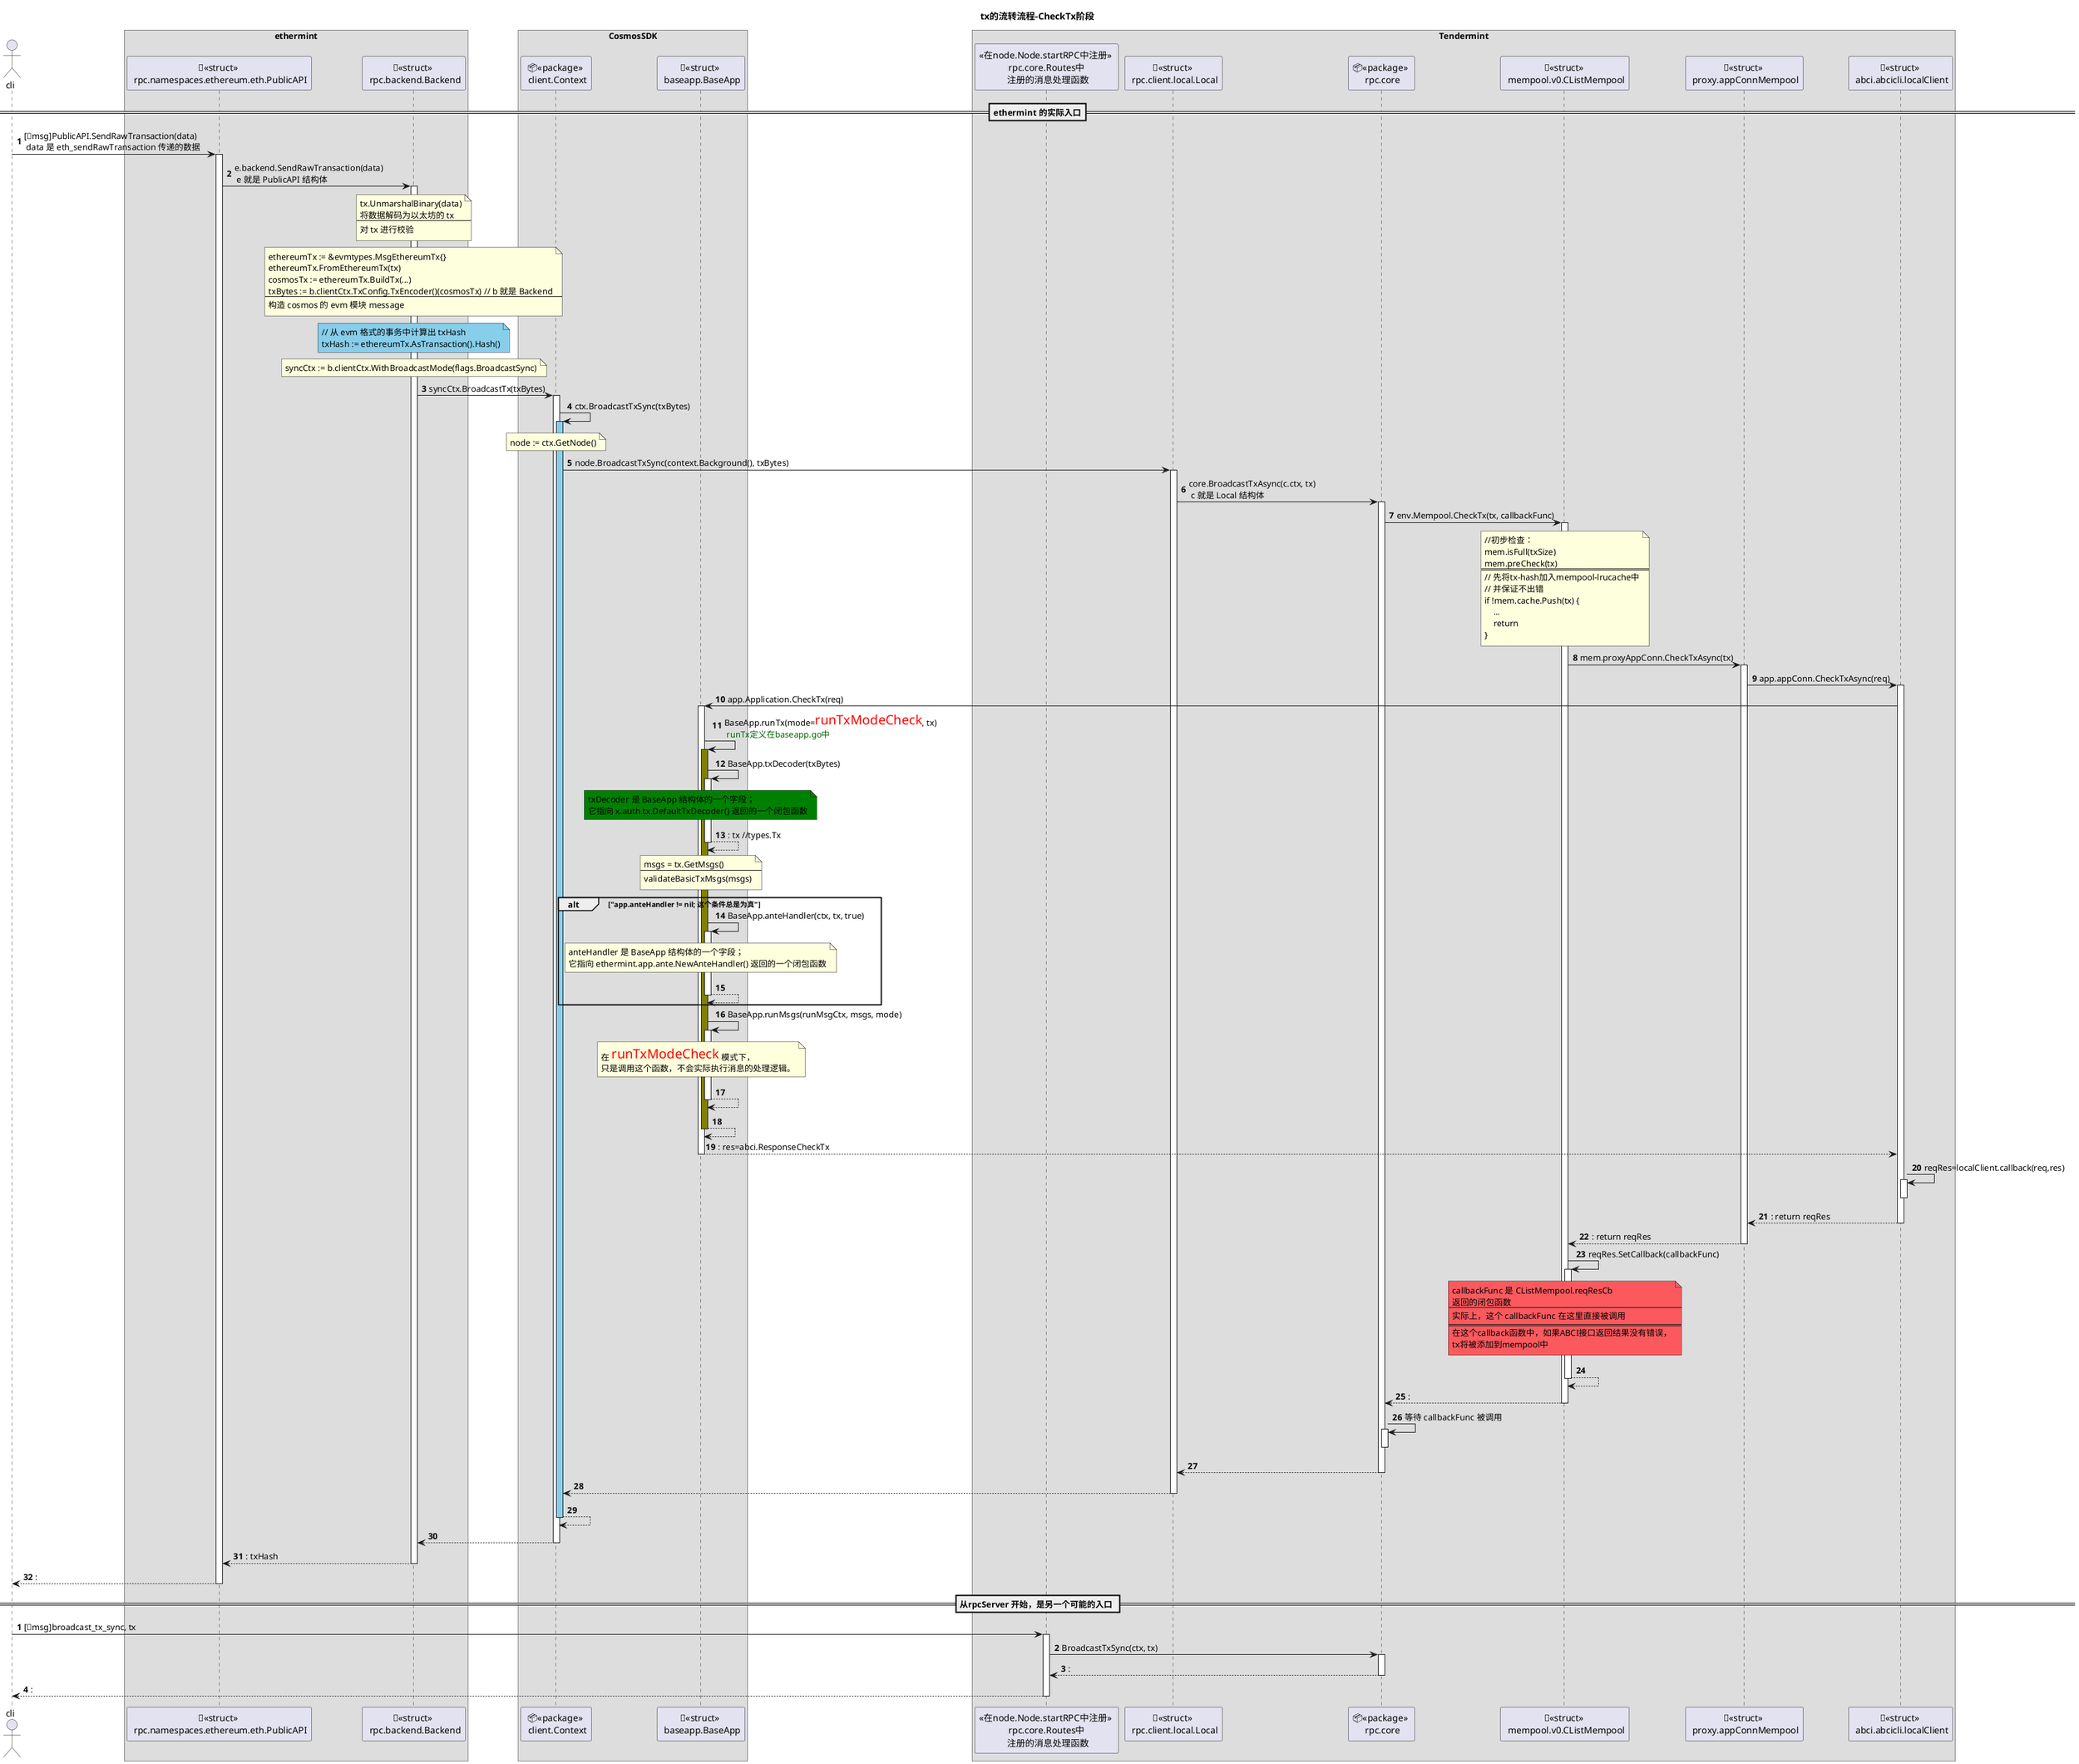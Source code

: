 @startuml 1.tx的流转流程-1
    title
        tx的流转流程-CheckTx阶段
    end title
    
    
    actor cli

    box ethermint
        participant PublicAPI as "🚧<<struct>> \n rpc.namespaces.ethereum.eth.PublicAPI"
        participant rpcBackend as "🚧<<struct>> \n rpc.backend.Backend"
    end box

    box CosmosSDK
        participant clientContext as "📦️<<package>> \n client.Context"
        participant baseapp as "🚧<<struct>> \n baseapp.BaseApp"
    end box

    box Tendermint
        participant rpcServer as "<<在node.Node.startRPC中注册>> \n rpc.core.Routes中 \n 注册的消息处理函数"


        participant rpcClientLocal as "🚧<<struct>> \n rpc.client.local.Local"
        participant rpcCore as "📦️<<package>> \n rpc.core"

        participant CListMempool as "🚧<<struct>> \n mempool.v0.CListMempool"
        participant appConnMempool as "🚧<<struct>> \n proxy.appConnMempool"
        participant localClient as "🚧<<struct>> \n abci.abcicli.localClient"
    end box

    autonumber
    autoactivate on

    ==ethermint 的实际入口==

    
    cli -> PublicAPI : [📨msg]PublicAPI.SendRawTransaction(data) \
    \n data 是 eth_sendRawTransaction 传递的数据
        PublicAPI -> rpcBackend : e.backend.SendRawTransaction(data) \
        \n e 就是 PublicAPI 结构体 
        
            note over rpcBackend
                tx.UnmarshalBinary(data)
                将数据解码为以太坊的 tx
                ----
                对 tx 进行校验
            end note
            note over rpcBackend
                ethereumTx := &evmtypes.MsgEthereumTx{}
                ethereumTx.FromEthereumTx(tx)
                cosmosTx := ethereumTx.BuildTx(...)
                txBytes := b.clientCtx.TxConfig.TxEncoder()(cosmosTx) // b 就是 Backend
                ----
                构造 cosmos 的 evm 模块 message
            end note 
            note over rpcBackend #SkyBlue
                // 从 evm 格式的事务中计算出 txHash
                txHash := ethereumTx.AsTransaction().Hash()
            end note

            note over rpcBackend
                syncCtx := b.clientCtx.WithBroadcastMode(flags.BroadcastSync)
            end note 

            rpcBackend -> clientContext : syncCtx.BroadcastTx(txBytes) 
                clientContext -> clientContext #SkyBlue : ctx.BroadcastTxSync(txBytes)
                    note over clientContext
                        node := ctx.GetNode()
                    end note 
                    clientContext -> rpcClientLocal : node.BroadcastTxSync(context.Background(), txBytes) 
                        rpcClientLocal -> rpcCore : core.BroadcastTxAsync(c.ctx, tx) \
                        \n c 就是 Local 结构体

                            rpcCore -> CListMempool : env.Mempool.CheckTx(tx, callbackFunc)
                                note over CListMempool
                                    //初步检查：
                                    mem.isFull(txSize)
                                    mem.preCheck(tx)
                                    ====
                                    // 先将tx-hash加入mempool-lrucache中
                                    // 并保证不出错
                                    if !mem.cache.Push(tx) {
                                        ...
                                        return 
                                    }
                                end note

                                CListMempool -> appConnMempool : mem.proxyAppConn.CheckTxAsync(tx)

                                    appConnMempool -> localClient : app.appConn.CheckTxAsync(req)
                                        localClient -> baseapp : app.Application.CheckTx(req)
                                            baseapp -> baseapp #Olive: BaseApp.runTx(mode=<size:20><color:red>runTxModeCheck</color></size>, tx) \
                                            \n <color:DarkGreen>runTx定义在baseapp.go中</color>
                                                baseapp -> baseapp : BaseApp.txDecoder(txBytes)
                                                    note over baseapp #Green
                                                        txDecoder 是 BaseApp 结构体的一个字段；
                                                        它指向 x.auth.tx.DefaultTxDecoder() 返回的一个闭包函数
                                                    end note
                                                return : tx //types.Tx 

                                                note over baseapp
                                                    msgs = tx.GetMsgs()
                                                    ----
                                                    validateBasicTxMsgs(msgs)
                                                end note 

                                                alt "app.anteHandler != nil; 这个条件总是为真" 
                                                    baseapp -> baseapp : BaseApp.anteHandler(ctx, tx, true)
                                                        note over baseapp
                                                            anteHandler 是 BaseApp 结构体的一个字段；
                                                            它指向 ethermint.app.ante.NewAnteHandler() 返回的一个闭包函数
                                                        end note
                                                    return
                                                end
                                                
                                                baseapp -> baseapp : BaseApp.runMsgs(runMsgCtx, msgs, mode)
                                                    note over baseapp
                                                        在 <size:20><color:red>runTxModeCheck</color></size> 模式下，
                                                        只是调用这个函数，不会实际执行消息的处理逻辑。
                                                    end note 
                                                return
                                            return 
                                        return : res=abci.ResponseCheckTx

                                        localClient -> localClient : reqRes=localClient.callback(req,res)
                                        deactivate
                                    return : return reqRes
                                return : return reqRes

                                CListMempool -> CListMempool : reqRes.SetCallback(callbackFunc)
                                note over CListMempool #FB595D
                                    callbackFunc 是 CListMempool.reqResCb 
                                    返回的闭包函数
                                    ----
                                    实际上，这个 callbackFunc 在这里直接被调用
                                    ====
                                    在这个callback函数中，如果ABCI接口返回结果没有错误，
                                    tx将被添加到mempool中
                                end note
                                return
                            return :

            rpcCore -> rpcCore : 等待 callbackFunc 被调用
            deactivate

                        return
                    return
                return
            return
        return : txHash
    return :

    == 从rpcServer 开始，是另一个可能的入口 ==
    autonumber

    cli -> rpcServer : [📨msg]broadcast_tx_sync, tx
        rpcServer -> rpcCore : BroadcastTxSync(ctx, tx)
        return :
    return :


@enduml

@startuml 2.tx的流转流程-2
    title
        tx的流转流程-DeliverTx阶段
    end title

    box Tendermint
        participant ConsensusState as "🚧<<struct>> \n consensus.State"
        participant csVote as "🚧<<struct>> \n consensus.types.HeightVoteSet"
        participant WAL as "🚧<<struct>> \n consensus.BaseWAL"
        participant EventBus as "🚧<<struct>> \n types.EventBus"
        participant eventSwitch as "🚧<<struct>> \n libs.events.eventSwitch"
        participant BlockExecutor as "🚧<<struct>> \n state.BlockExecutor"
        participant state as "📦️<<package>> \n state"
        participant dbStore as "🚧<<struct>> \n state.dbStore"
        participant BlockStore as "🚧<<struct>> \n store.BlockStore"

        participant CListMempool as "🚧<<struct>> \n mempool.v0.CListMempool"

        participant appConnConsensus as "🚧<<struct>> \n proxy.appConnConsensus"
        participant localClient as "🚧<<struct>> \n abci.abcicli.localClient"
    end box

    box CosmosSDK
        participant clientContext as "📦️<<package>> \n client.Context"
        participant baseapp as "🚧<<struct>> \n baseapp.BaseApp"

        participant ModuleManager as "🚧<<struct>> \n types.module.Manager"

        participant CacheMultiStore as "🚧<<struct>> \n store.cachemulti.Store"
        participant RootMultiStore as "🚧<<struct>> \n store.rootmulti.Store"
    end box

    box ethermint
        participant EthermintApp as "🚧<<struct>> \n app.EthermintApp"
    end box

    autonumber
    autoactivate on

    ==在一个协程里工作，收到消息即做如下的处理==
    -> ConsensusState : cs.handleMsg(mi)， // var mi msgInfo
        note over ConsensusState
            消息的种类包括：
            * ProposalMessage; 
            * BlockPartMessage;
            * VoteMessage
            ====
            <color:red>我们仅关注对 VoteMessage 的处理</color>
        end note

        alt "消息类型为 VoteMessage "
            ConsensusState -> ConsensusState #Chocolate : cs.tryAddVote(msg.Vote, peerID)
                ConsensusState -> ConsensusState #Cyan : cs.addVote(vote, peerID)
                    note over ConsensusState
                        输出日志信息“adding vote”
                    end note 
                    note over ConsensusState
                        <code>
                        if vote.Height+1 == cs.Height && vote.Type == cmtproto.PrecommitType{...}
                        </code>
                        处理 针对前一个区块的 precommit， //<color:red><b>有疑问？？？
                    end note 

                    ConsensusState -> csVote : cs.Votes.AddVote(vote, peerID)
                    return

                    ConsensusState -> EventBus : cs.eventBus.PublishEventVote(types.EventDataVote{Vote: vote})
                    return

                    ConsensusState -> eventSwitch : cs.evsw.FireEvent(types.EventVote, vote) //types.EventVote = "Vote" 
                    return

                    note over ConsensusState
                        接下来根据 vote.Type 做不同的处理
                        ----
                        vote.Type的不同取值：
                        * PrevoteType
                        * PrecommitType
                        ====
                        只关注 PrecommitType 的处理
                        根据状态迁移，收到 2/3+ 的 precommit 后，会进入 Commit 阶段
                    end note 
                    alt "vote.Type = PrecommitType"
                        note over ConsensusState
                            <code>
                            // 取出precommits集合
                            precommits := cs.Votes.Precommits(vote.Round)
                            // 判断是否有2/3+的precommit
                            blockID, ok := precommits.TwoThirdsMajority()
                            </code>
                        end note
                        alt "ok=true, 收到了2/3+节点的Precommit信息"
                            ConsensusState -> ConsensusState #DarkGreen :cs.enterCommit(height, vote.Round)
                                note over ConsensusState
                                    在 enterCommit 的 defer 函数中，
                                    会调用 cs.tryFinalizeCommit(height)
                                    ----
                                    <code>
                                    cs.CommitTime = cmttime.Now()
                                    cs.newStep()
                                    cs.tryFinalizeCommit(height)
                                    </code>
                                end note 
                                ConsensusState -> ConsensusState #FF00FF: cs.tryFinalizeCommit(height)
                                    note over ConsensusState
                                        一些检查工作
                                    end note 
                                    ConsensusState -> ConsensusState #7FFF00: cs.finalizeCommit(height)
                                        note over ConsensusState
                                            block = cs.ProposalBlock
                                        end note 

                                        ConsensusState -> BlockExecutor : cs.blockExec.ValidateBlock(cs.state, block)
                                        return

                                        ConsensusState -> BlockStore : ⭐️cs.blockStore.SaveBlock(block, blockParts, seenCommit) <size:18><color:DarkGreen><b>//存储区块
                                        return
                                        
                                        ConsensusState -> WAL : cs.wal.WriteSync()
                                        return

                                        ConsensusState -> BlockExecutor :cs.blockExec.ApplyBlock(stateCopy, blockID, block)
                                            BlockExecutor -> state : execBlockOnProxyApp(, blockExec.proxyApp, block, blockExec.store,)
                                                note over state
                                                    在 execBlockOnProxyApp 函数中
                                                    ====
                                                    定义闭包回调函数 proxyCb, 用于处理每个事务的执行结果
                                                    在 proxyCb 中收集了每个事务的执行结果
                                                end note 
                                                
                                                state -> appConnConsensus : proxyAppConn.SetResponseCallback(proxyCb)
                                                return

                                                state -> appConnConsensus : proxyAppConn.BeginBlockSync(...)
                                                    appConnConsensus -> localClient :app.appConn.BeginBlockSync(req)
                                                        localClient -> baseapp : app.Application.BeginBlock(req)
                                                            note over baseapp
                                                                // 在cosmos层做校验
                                                                app.validateHeight(req) 
                                                                ====
                                                                // 设置 deliverState 的 context
                                                                app.deliverState.ctx 
                                                            end note 
                                                            baseapp -> EthermintApp : app.beginBlocker(app.deliverState.ctx, req)
                                                                note over baseapp, EthermintApp
                                                                    通过在初始化时调用 
                                                                    app.SetBeginBlocker(app.BeginBlocker)
                                                                    将 baseapp.BeginBlocker 设置为 EthermintApp.BeginBlocker
                                                                end note 
                                                                note over EthermintApp
                                                                    执行上下文在 EthermintApp.BeginBlocker 函数中
                                                                end note

                                                                EthermintApp -> ModuleManager : app.mm.BeginBlock(ctx, req)
                                                                    note over ModuleManager
                                                                        <color:DarkGreen>按 OrderBeginBlockers 中定义的顺序，依次调用每个模块的 BeginBlock 函数
                                                                        ----
                                                                        <code>
                                                                        for _, moduleName := range m.OrderBeginBlockers {
                                                                            module, ok := m.Modules[moduleName].(BeginBlockAppModule)
                                                                            if ok {
                                                                                module.BeginBlock(ctx, req)
                                                                            }
                                                                        }
                                                                        </code>
                                                                    end note 
                                                                    note over ModuleManager
                                                                        从context中取出event数据作为返回值：
                                                                        ----
                                                                        <code>
                                                                        return abci.ResponseBeginBlock{
                                                                            Events: ctx.EventManager().ABCIEvents(),
                                                                        }
                                                                        </code>
                                                                    end note 
                                                                return
                                                                note over baseapp
                                                                    如果注册了 ABCIListener, 
                                                                    则调用 ABCIListener.ListenBeginBlock(...), 对其发出通知
                                                                    ----
                                                                    Ethermint实现中，没有注册 ABCIListener
                                                                end note
                                                            return
                                                        return abciResponses.BeginBlock
                                                    return : abciResponses.BeginBlock
                                                return : abciResponses.BeginBlock

                                                loop "针对区块中的每个Tx"
                                                    state -> appConnConsensus :proxyAppConn.DeliverTxAsync(abci.RequestDeliverTx{Tx: tx})
                                                        appConnConsensus -> localClient : app.appConn.DeliverTxAsync(req)
                                                            localClient -> baseapp : app.Application.DeliverTx(params)
                                                                baseapp -> baseapp : app.runTx(runTxModeDeliver, req.Tx)
                                                                    note over baseapp 
                                                                        runTx的详细流程，参看 CheckTx 阶段的流程
                                                                    end note 
                                                                return
                                                            return : ResponseDeliverTx

                                                            note over localClient
                                                                使用回调函数
                                                            end note 
                                                        return
                                                    return ://在 proxyCb 中收集了每个事务的执行结果
                                                end loop

                                                state -> appConnConsensus : proxyAppConn.EndBlockSync(...)
                                                    appConnConsensus -> localClient : app.appConn.EndBlockSync(req)
                                                        localClient -> baseapp : app.Application.EndBlock(req)
                                                            baseapp -> EthermintApp : app.endBlocker(app.deliverState.ctx, req)
                                                                note over baseapp, EthermintApp
                                                                    初始化方式和 BeginBlocker 一样
                                                                end note
                                                                note over EthermintApp
                                                                    执行上下文在 EthermintApp.EndBlocker 函数中
                                                                end note 

                                                                EthermintApp -> ModuleManager : app.mm.EndBlock(ctx, req)
                                                                    note over ModuleManager
                                                                        和 BeginBlock 类似，
                                                                        按 OrderEndBlockers 定义的顺序，依次调用每个模块的 EndBlock 函数
                                                                        模块EndBlock的返回值类型是：[]abci.ValidatorUpdate
                                                                    end note 
                                                                    note over ModuleManager #FB8180
                                                                        EndBlock的返回值，包含了Validator的更新信息
                                                                        ----
                                                                        <code>
                                                                        return abci.ResponseEndBlock{
                                                                            ValidatorUpdates: validatorUpdates,
                                                                            Events: ctx.EventManager().ABCIEvents(),
                                                                        }
                                                                        </code>
                                                                    end note
                                                                return
                                                            return
                                                        return abciResponses.EndBlock
                                                    return : abciResponses.EndBlock
                                                return : abciResponses.EndBlock
                                            return : abciResponses

                                            BlockExecutor -> dbStore : blockExec.store.SaveABCIResponses(block.Height, abciResponses)
                                                note over dbStore
                                                    存储 ABCI 接口的返回结果
                                                end note 
                                            return

                                            group #SkyBlue "更新 validator" 
                                                note over BlockExecutor
                                                    // 取出EndBlock的返回值中的Validator更新信息
                                                    abciValUpdates := abciResponses.EndBlock.ValidatorUpdates
                                                end note 
                                                BlockExecutor -> state : validateValidatorUpdates(abciValUpdates, state.ConsensusParams.Validator)
                                                return
                                                note over BlockExecutor
                                                    // 格式转换
                                                    validatorUpdates = types.PB2TM.ValidatorUpdates(abciValUpdates)
                                                end note 
                                                BlockExecutor -> state : updateState(state, blockID, &block.Header, abciResponses, validatorUpdates)
                                                return
                                            end group

                                            BlockExecutor -> BlockExecutor #Pink : blockExec.Commit(state, block, abciResponses.DeliverTxs)
                                                BlockExecutor -> CListMempool : blockExec.mempool.FlushAppConn()
                                                    note over CListMempool

                                                    end note
                                                return

                                                BlockExecutor -> appConnConsensus : blockExec.proxyApp.CommitSync()
                                                    appConnConsensus -> localClient : app.appConn.CommitSync()
                                                        localClient -> baseapp : app.Application.Commit()
                                                            baseapp -> CacheMultiStore : app.deliverState.ms.Write()
                                                            return

                                                            baseapp -> RootMultiStore : app.cms.Commit()
                                                            return
                                                        return
                                                    return
                                                return
                                            return
                                        return
                                    return
                                return
                            return
                        end alt 
                    end alt
                return
                note over ConsensusState
                    如果出现错误，进行处理
                end note 
            return
        end alt 


    return


@enduml

@startuml 3.tx的处理流程-泳道图
    title 
        tx的处理流程-泳道图
    end title


    |#AE71F5|eRPC|Ethermint.EthRpcServer

    |#9BE3E4|baseapp|CosmosSDK.BaseApp

    |#748AF9|mempool|Tendermint.Mempool
    |#3450DE|consensus|<color:White>Tendermint.Consensus
    |#0C2FE5|bcStore|<color:White>Tendermint.BlockChainStore


    |eRPC|
        start

        :接收满足以太坊RPC接口标准的请求;

        :封装成cosmos格式的tx
        （作为tx中的一个message）;

    |mempool|
        :tx-hash被加入本地mempool-cache中;

        #LimeGreen:通过 ABCI 接口的 CheckTx 函数，
        将tx传递给 CosmosSDK 处理<

    |baseapp|
        package "以 mode=runTxModeCheck 调用runTx函数" {
            :对tx进行解码;
            note right
                采用 TypeURL+反射 的方式，
            end note 

            :调用EthermintApp注册的anteHandler对tx进行校验;
        }

    |mempool|
        :CheckTx 检查消息通过，
        将tx加入本地mempool中;

        :进入tx的广播和共识流程|

    |consensus|
        :共识流程的消息通信完成
        (收到2/3+节点的Precommit消息)/

    |bcStore|
        :存储区块;

    |consensus|
        #LimeGreen:通过 ABCI 接口的 BeginBlock 函数，
        通知 CosmosSDK 新的区块已经生成<

    |baseapp|
        :根据 ModuleManager 中设定的模块调用顺序，
        依次调用每个模块的 BeginBlock 函数;
    
    |consensus|
        #LimeGreen:通过 ABCI 接口的 DeliverTx 函数，
        将 tx 传递给 CosmosSDK 处理<

    |baseapp|
        package "以 mode=runTxModeDeliver 调用runTx函数" {
            :对tx进行解码;

            :调用EthermintApp注册的anteHandler对tx进行校验;

            :从Tx中逐个取出message, 调用模块注册的处理函数进行处理;
        }

    |consensus|
        #LimeGreen:通过 ABCI 接口的 EndBlock 函数，
        通知 CosmosSDK 本区块的处理已经完成<

    |baseapp|
        :根据 ModuleManager 中设定的模块调用顺序，
        依次调用每个模块的 EndBlock 函数;

    |consensus|
        :存储 ABCI 执行结果，
        根据EndBlock的返回值更新validator信息;

        #LimeGreen:通过 ABCI 接口的 Commit 函数，
        通知 CosmosSDK 本区块的处理已经完成<

    |baseapp|
        :将本区块的状态存储到数据库中;

        stop 

@enduml

@startuml 4.查询流程序列图
    title 
        查询流程序列图
        以 eth_call 为例
    end title

    actor cli

    box ethermint
        participant PublicAPI as "🚧<<struct>> \n rpc.namespaces.ethereum.eth.PublicAPI"
        participant rpcBackend as "🚧<<struct>> \n rpc.backend.Backend"

        participant evmQueryClient as "🚧<<struct>> \n x.evm.types.queryClient"
        participant evmKeeper as "🚧<<struct>> \n x.evm.keeper.Keeper"

        participant EthCallHandler as "🌀<<func>> \n x.evm.types._Query_EthCall_Handler"
    end box

    box CosmosSDK
        participant clientContext as "📦️<<package>> \n client.Context"
        participant baseapp as "🚧<<struct>> \n baseapp.BaseApp"

        participant lambda_1 as "🌀<<func>> \n baseapp.MsgServiceRouter.RegisterService \n 返回的闭包函数\n 闭包函数1"
    end box

    box Tendermint
        participant rpcClientLocal as "🚧<<struct>> \n rpc.client.local.Local"
        participant rpcCore as "📦️<<package>> \n rpc.core"

        participant BlockStore as "🚧<<struct>> \n store.BlockStore"

        participant appConnQuery as "🚧<<struct>> \n proxy.appConnQuery"
        participant localClient as "🚧<<struct>> \n abci.abcicli.localClient"
    end box

    autonumber
    autoactivate on

    cli -> PublicAPI : Call(...)
        PublicAPI -> rpcBackend : e.backend.DoCall(args, blockNum)
            rpcBackend -> rpcBackend #MediumSeaGreen: b.TendermintBlockByNumber(blockNr) \n//blockNr 就是 block-number
                note over rpcBackend
                    // 如果没有传递 blockNumber，则从应用状态获取这个值
                    n, err := b.BlockNumber()
                end note 

                rpcBackend -> rpcClientLocal : b.clientCtx.Client.Block(b.ctx, &height)
                    rpcClientLocal -> rpcCore : core.Block(c.ctx, height)
                        rpcCore -> BlockStore: env.BlockStore.LoadBlock(height)
                        return
                        rpcCore -> BlockStore: env.BlockStore.LoadBlockMeta(height)
                        return: types.BlockMeta blockMeta
                    return 
                return :ctypes.ResultBlock
            return

            note over rpcBackend
                // 构造请求
                <code>
                req := evmtypes.EthCallRequest{
                    Args:            bz,
                    GasCap:          b.RPCGasCap(),
                    ProposerAddress: sdk.ConsAddress(header.Block.ProposerAddress),
                    ChainId:         b.chainID.Int64(),
                }
                </code>
                ----
                //准备context
                <code>
                ctx := rpctypes.ContextWithHeight(blockNr.Int64())
                ctx, cancel = context.WithTimeout(ctx, timeout)
                </code>
            end note 
            rpcBackend -> evmQueryClient : b.queryClient.EthCall(ctx, &req)
                evmQueryClient -> clientContext : c.cc.Invoke(ctx, "/ethermint.evm.v1.Query/EthCall", in, out, opts...)
                alt "ctx.GRPCClient != nil  //Case 2-1. Invoke grpc."
                    note over clientContext #Tomato
                        在 app.toml 的 grpc 被开启时，会进入这个分支
                        最好将其关闭
                        <code>
                        [grpc]
                        # Enable defines if the gRPC server should be enabled.
                        enable = false
                        # Address defines the gRPC server address to bind to.
                        address = "0.0.0.0:9090"
                        </code>
                    end note 
                    note over clientContext
                        ctx.GRPCClient.Invoke(grpcCtx, method, req, reply, opts...)
                        进入这个处理分支，会使用rpc接口向 BaseApp 启动的一个 RPC 服务发送请求
                        最终会调用 BaseAPP.RegisterGRPCServer 注册的处理函数中进行处理。
                        ====
                        这是个低效方式。
                    end note 
                else "Case 2-2. Querying state via abci query"
                    note over clientContext
                        // 对请求进行编码
                        <code>
                        reqBz, err := ctx.gRPCCodec().Marshal(req)

                        abciReq := abci.RequestQuery{
                        Path:   method,
                        Data:   reqBz,
                        Height: ctx.Height,
                        }
                        </code>
                    end note 
                    clientContext -> clientContext #DodgerBlue: ctx.QueryABCI(abciReq)
                        clientContext -> clientContext #MediumOrchid: ctx.queryABCI(req)
                            note over clientContext
                                <code>
                                opts := rpcclient.ABCIQueryOptions{
                                    Height: queryHeight,
                                    Prove:  req.Prove,
                                }
                                </code>
                            end note 
                            clientContext -> rpcClientLocal: node.ABCIQueryWithOptions(context.Background(),req.Path,req.Data,opts)
                                rpcClientLocal -> rpcCore : core.ABCIQuery(c.ctx,path,data,opts.Height,opts.Prove)
                                    rpcCore -> appConnQuery: env.ProxyAppQuery.QuerySync(...)
                                        appConnQuery -> localClient: app.appConn.QuerySync(reqQuery)
                                            localClient -> baseapp: app.Application.Query(req)
                                                note over baseapp
                                                    //使用了 gRPC server 的路由表
                                                    grpcHandler := app.grpcQueryRouter.Route(req.Path)
                                                end note
                                                baseapp -> baseapp #Magenta:app.handleQueryGRPC(grpcHandler, req)
                                                    note over baseapp
                                                        handler 就是实参 grpcHandler
                                                    end note 
                                                    baseapp -> lambda_1 : handler(ctx, req) 
                                                        note over lambda_1
                                                            // methodHandler 和 handler 的来源：
                                                            <code>
                                                            RegisterService(sd, handler) {
                                                                for _, method := range sd.Methods{
                                                                    ...
                                                                    ethodHandler := method.Handler
                                                                }
                                                            }
                                                            </code>
                                                        end note 
                                                        lambda_1 -> EthCallHandler : methodHandler(handler, sdk.WrapSDKContext(ctx),...)
                                                            note over EthCallHandler
                                                                将实参 handler 强制转换为 QueryServer
                                                            end note 
                                                            EthCallHandler -> evmKeeper : srv.(QueryServer).EthCall(ctx, in)
                                                                note over evmKeeper
                                                                    // 传递的contex中，为call调用准备好了相应的环境
                                                                    ctx := sdk.UnwrapSDKContext(c)
                                                                end note
                                                                evmKeeper -> evmKeeper #Fuchsia : k.ApplyMessageWithConfig(ctx, msg, nil, false, cfg, txConfig)
                                                                    note over evmKeeper
                                                                        创建evm实例，执行调用
                                                                        形参 commit = false
                                                                    end note
                                                                return : MsgEthereumTxResponse
                                                        return
                                                    return
                                                return
                                            return
                                        return
                                    return : resQuery
                                return
                            return
                        return
                    return : reqBz
                end alt 
                return
            return
        return
    return


@enduml

@startuml 5.查询流程-泳道图
    title 
        查询流程-泳道图
        以 eth_call 为例
    end title

    |#AE71F5|eRPC|Ethermint.EthRpcServer

    |#9BE3E4|baseapp|CosmosSDK.BaseApp

    |#748AF9|query|Tendermint.Query
    |#0C2FE5|bcStore|<color:White>Tendermint.BlockChainStore

    |eRPC|
        start

        :接收满足以太坊RPC接口标准的请求;

        :如果没有指定高度，使用最新高度;
    
    |bcStore|
        :取出指定高度的区块;
        note right
            实际只使用区块中的
            ProposerAddress 信息
        end note

    |eRPC|
        :对请求信息进行编码;

    |query|
        #LimeGreen:通过 ABCI 接口的 Query 函数，
        将请求传递给 CosmosSDK 处理<

    |baseapp|
        :根据启动时注册的路由信息，
        调用对应的注册函数进行处理
        ----
        各个模块对应的处理函数被调用;
    
    stop

@enduml


@startuml 8.txDecoder的详细流程
    title
        txDecoder的详细流程
    end title

    participant txDecoder as "🌀<<func>> \n txDecoder"
    participant tx as "📦️<<package>> \n x.auth.tx"
    participant unknownproto as "📦️<<package>> \n codec.unknownproto"
    participant ProtoCodec as "🚧<<struct>> \n codec.ProtoCodec"
    participant typesTx as "📦️<<package>> \n types.tx"
    participant TxRaw as "🚧<<struct>> \n types.tx.TxRaw"
    participant TxBody as "🚧<<struct>> \n types.tx.TxBody"
    participant AuthInfo as "🚧<<struct>> \n types.tx.AuthInfo"
    participant codectypes as "📦️<<package>> \n codec.types"
    participant interfaceRegistry as "🚧<<struct>> \n codec.types.interfaceRegistry"


    autonumber
    autoactivate on

    note over txDecoder, tx
        txDecoder 是 x.auth.tx.DefaultTxDecoder() 返回的一个闭包函数
        txDecoder 的函数参数是 txBytes []byte，表示编码为字节码的交易
        ----
        闭包传递的参数 cdc 是 struct codec.ProtoCodec
    end note 
    ====
    txDecoder -> tx : rejectNonADR027TxRaw(txBytes)
    return

    note over txDecoder
        var raw tx.TxRaw
    end note

    txDecoder -> unknownproto : unknownproto.RejectUnknownFieldsStrict
    return

    txDecoder -> ProtoCodec : cdc.Unmarshal(txBytes, &raw)
        ProtoCodec -> TxRaw : TxRaw.Unmarshal(txBytes)
            note over TxRaw
                解码后，TxRaw 的各字段被填充，
                但是TxRaw的各字段仍旧是 []byte 类型
                ====
                TxRaw的3个字段：
                BodyBytes []byte
                ....
                AuthInfoBytes []byte
                ....
                Signatures [][]byte
            end note
        return
        ProtoCodec -> codectypes : types.UnpackInterfaces(ptr, pc.interfaceRegistry)
            note over codectypes
                因为没有 TxRaw 相关的注册数据结构，
                所以这里什么都没有做
            end note 
        return 
    return

    note over txDecoder
        var body tx.TxBody
    end note

    txDecoder -> unknownproto : unknownproto.RejectUnknownFields(raw.BodyBytes, &body)
    return

    txDecoder -> ProtoCodec : cdc.Unmarshal(raw.BodyBytes, &body)
        ProtoCodec -> TxBody : TxBody.Unmarshal(raw.BodyBytes)
            note over TxBody
                解码后，TxBody 的各字段被填充，
            end note
        return
        ProtoCodec -> codectypes : types.UnpackInterfaces(body, ProtoCodec.interfaceRegistry)
            note over codectypes
                将 body 强转为 UnpackInterfacesMessage 接口
            end note
            codectypes -> TxBody : msg.UnpackInterfaces(unpacker)
                note over TxBody
                    msg 是强转类型后的变量名；
                    unpacker 是 codec.ProtoCodec.interfaceRegistry
                end note 
                TxBody -> typesTx :UnpackInterfaces(unpacker, m.Messages) //m就是TxBody
                    loop "m.Messages是个数组，遍历每个元素"
                        note over typesTx
                            var msg sdk.Msg
                        end note
                        typesTx -> interfaceRegistry : unpacker.UnpackAny(any, &msg)
                            note over interfaceRegistry
                                rt 代表 msg 的类型
                                imap := registry.interfaceImpls[rt] // 找到接口类型的实现映射
                                typ := imap[any.TypeUrl] //根据TypeURL查找实现类型；
                                // TypeUrl 作为字符串编码在了 消息中，进行初步界面时即可获得
                                msg = reflect.New(typ.Elem()).Interface().(proto.Message) // 使用反射构造消息
                                proto.Unmarshal(any.Value, msg) // 使用 proto 解码消息
                            end note
                            interfaceRegistry -> typesTx : <color:red><size:18>递归调用 UnpackInterfaces(msg, registry)</size></color>
                            return
                        return
                    end loop 
                return
            return
        return
    return

    note over txDecoder
        var authInfo tx.AuthInfo
    end note

    txDecoder -> unknownproto : unknownproto.RejectUnknownFieldsStrict(raw.AuthInfoBytes, &authInfo)
    return

    txDecoder -> ProtoCodec : cdc.Unmarshal(raw.AuthInfoBytes, &authInfo)
        ProtoCodec -> AuthInfo : AuthInfo.Unmarshal(raw.AuthInfoBytes)
            note over AuthInfo
                解码后，AuthInfo 的各字段被填充，
            end note
        return

        ProtoCodec -> codectypes : types.UnpackInterfaces(authInfo, ProtoCodec.interfaceRegistry)
            note over codectypes
                如果有独立的 SignerInfo 数据，
                types.UnpackInterfaces() 会递归解码 SignerInfo 字段，
                解码过程中，会调用到各个业务模块的解码逻辑。
                <color:red>但是，evm模块中，数据是和签名混合在一起的，所以不会用到这个逻辑</color>
            end note
        return       
    return

    note over txDecoder
        组装数据，返回
    end note
@enduml

@startuml 9.BaseApp.runMsg的详细流程
    title 
        BaseApp.runMsg的详细流程
    end title

    box cosmos
        participant BaseApp as "🚧<<struct>> baseapp.BaseApp"
        participant EventManager as "🚧<<struct>> types.EventManager"
        participant lambda_1 as "🌀<<func>> \n baseapp.MsgServiceRouter.RegisterService \n 返回的闭包函数\n 闭包函数1"
        participant lambda_2 as "🌀<<func>> \n 闭包函数1中定义的 interceptor 闭包函数\n 闭包函数2"
    end box 

    box ethermint
        participant pb_func as "🌀<<func>> \n pb自动生成的处理函数 \n x.evm._Msg_EthereumTx_Handler"
        participant lambda_3 as "🌀<<func>> \n x.evm._Msg_EthereumTx_Handler中生成的handler闭包函数"
        participant evmkeeper as "🚧<<struct>> x.evm.keeper.Keeper"
    end box


    autonumber
    autoactivate on

    -> BaseApp : BaseApp.runMsgs(runMsgCtx, msgs, mode)
        note over BaseApp
            runMsgCtx 是一个结构体，包含了一些上下文信息，在进入本函数前，runMsgCtx已经
            是一个和 mode 有关的结构了；
            ----
            msgs 是 []sdk.Msg 类型的数组
            ----
            mode 是 runTxMode 类型的变量，表示执行模式，mode取值有：
            * runTxModeCheck // 校验
            * runTxModeReCheck // 在commit后，对pending的事务再校验
            * runTxModeSimulate // 模拟执行 <color:red>[系统未使用这种模式]</color>
            * runTxModeDeliver // 落地存储并执行事务
        end note

        loop 对每个msg进行处理
            alt 只处理 mode 为 runTxModeSimulate runTxModeDeliver 的场景
                note over BaseApp
                    从BaseApp.moduleRouter.msgServiceRouter 中，根据msg的TypeUrl
                    找到对应的 MsgServiceHandler 
                end note 
                note over BaseApp #LimeGreen
                BaseApp.moduleRouter.msgServiceRouter 的初始化：
                ====
                <code>
                // RegisterServices registers all module services
                // 这个 Manager 就是 EthermintApp 中的 ModuleManager
                func (m *Manager) RegisterServices(cfg Configurator) {
                    for _, module := range m.Modules {
                        // RegisterServices(cfg) 是
                        module.RegisterServices(cfg)
                    }
                }
                </code>
                end note 
                BaseApp -> lambda_1 :
                    note over lambda_1
                        闭包函数的参数是 ctx sdk.Context, msg sdk.Msg
                        闭包函数的返回值是 sdk.Result
                        ----
                        MsgServiceHandler 是 baseapp.RegisterService返回的一个闭包函数，
                        在这个闭包函数中，会调用到业务模块的处理逻辑;
                    end note

                    
                    lambda_1 -> pb_func : 参数中包含一个 interceptor 函数指针
                        note over pb_func 
                            构造一个闭包函数, handler
                        end note 

                        pb_func -> lambda_2 : 参数中包含刚才构造的handler
                            lambda_2 -> lambda_3 : 
                            note over lambda_3
                                参数是 : ctx context.Context, req interface{}
                                req 可以被强转为 MsgEthereumTx 类型
                                ....
                                因为在消息解码时已完成了实际的类型转换
                            end note 

                            lambda_3 -> evmkeeper : Keeper.EthereumTx
                                evmkeeper -> evmkeeper : Keeper.ApplyTransaction(ctx, msg)
                                    '
                                return: MsgEthereumTxResponse response 

                                note over evmkeeper
                                    事务本身的信息(ehterumTxHash等)
                                    事务执行后所得的Log(合约中抛出的event)
                                    一并被封装到一个 abci.Event 数组中。
                                end note

                                evmkeeper -> EventManager : EmitEvents.EmitEvents(events)
                                    note over EventManager
                                        EventManager 是 contex 中的一个字段
                                        ----
                                        EmitEvents函数实现：
                                        <code>
                                            // 只是记录events
                                            em.events = em.events.AppendEvents(events)
                                        </code>
                                    end note
                                return
                            return

                            return : interface{} //实际上是 MsgEthereumTxResponse

                        return : interface{} //实际上是 MsgEthereumTxResponse
                    return 


                    note over lambda_1 
                        在闭包函数中，调用 WrapServiceResult 构造执行结果
                        sdk.Result 结构体
                        Data： MsgEthereumTxResponse对象进行proto编码；
                        Events： 从contex.EventManager中取出events
                        MsgResponses: MsgEthereumTxResponse 转为 any 接口
                    end note 

                return msgEvents = sdk.Result

            note over BaseApp
                <code>
                msgEvents := sdk.Events{
                    // sdk.EventTypeMessage = "message"
                    // sdk.AttributeKeyAction = "action"
                    // eventMsgName = "/ethermint.evm.v1.MsgEthereumTx"
                    sdk.NewEvent(sdk.EventTypeMessage, sdk.NewAttribute(sdk.AttributeKeyAction, eventMsgName)),
                }
                msgEvents = msgEvents.AppendEvents(msgResult.GetEvents())
                events = events.AppendEvents(msgEvents) // 收集所有消息执行的 event
                </code>
                ----
                <code>
                msgResponse := msgResult.MsgResponses[0] // 就是 MsgEthereumTxResponse
                msgResponses = append(msgResponses, msgResponse) // 收集所有消息执行结果
                </code>
                ----
                <code>
                msgLogs = append(msgLogs, sdk.NewABCIMessageLog(uint32(i), msgResult.Log, msgEvents))
                // 就是对 msgEvents 进行了一下封装， 将 msgEvents 转成了字符串
                </code>
                ----
                <code>
                data = makeABCIData(msgResponses)
                </code>
            end note 
            end 
        end
        note over BaseApp 
            <code>
                return &sdk.Result{
                    Data:         data,
                    Log:          strings.TrimSpace(msgLogs.String()),
                    Events:       events.ToABCIEvents(),
                    MsgResponses: msgResponses,
                }
            </code>
        end note 
    return sdk.Result

@enduml

